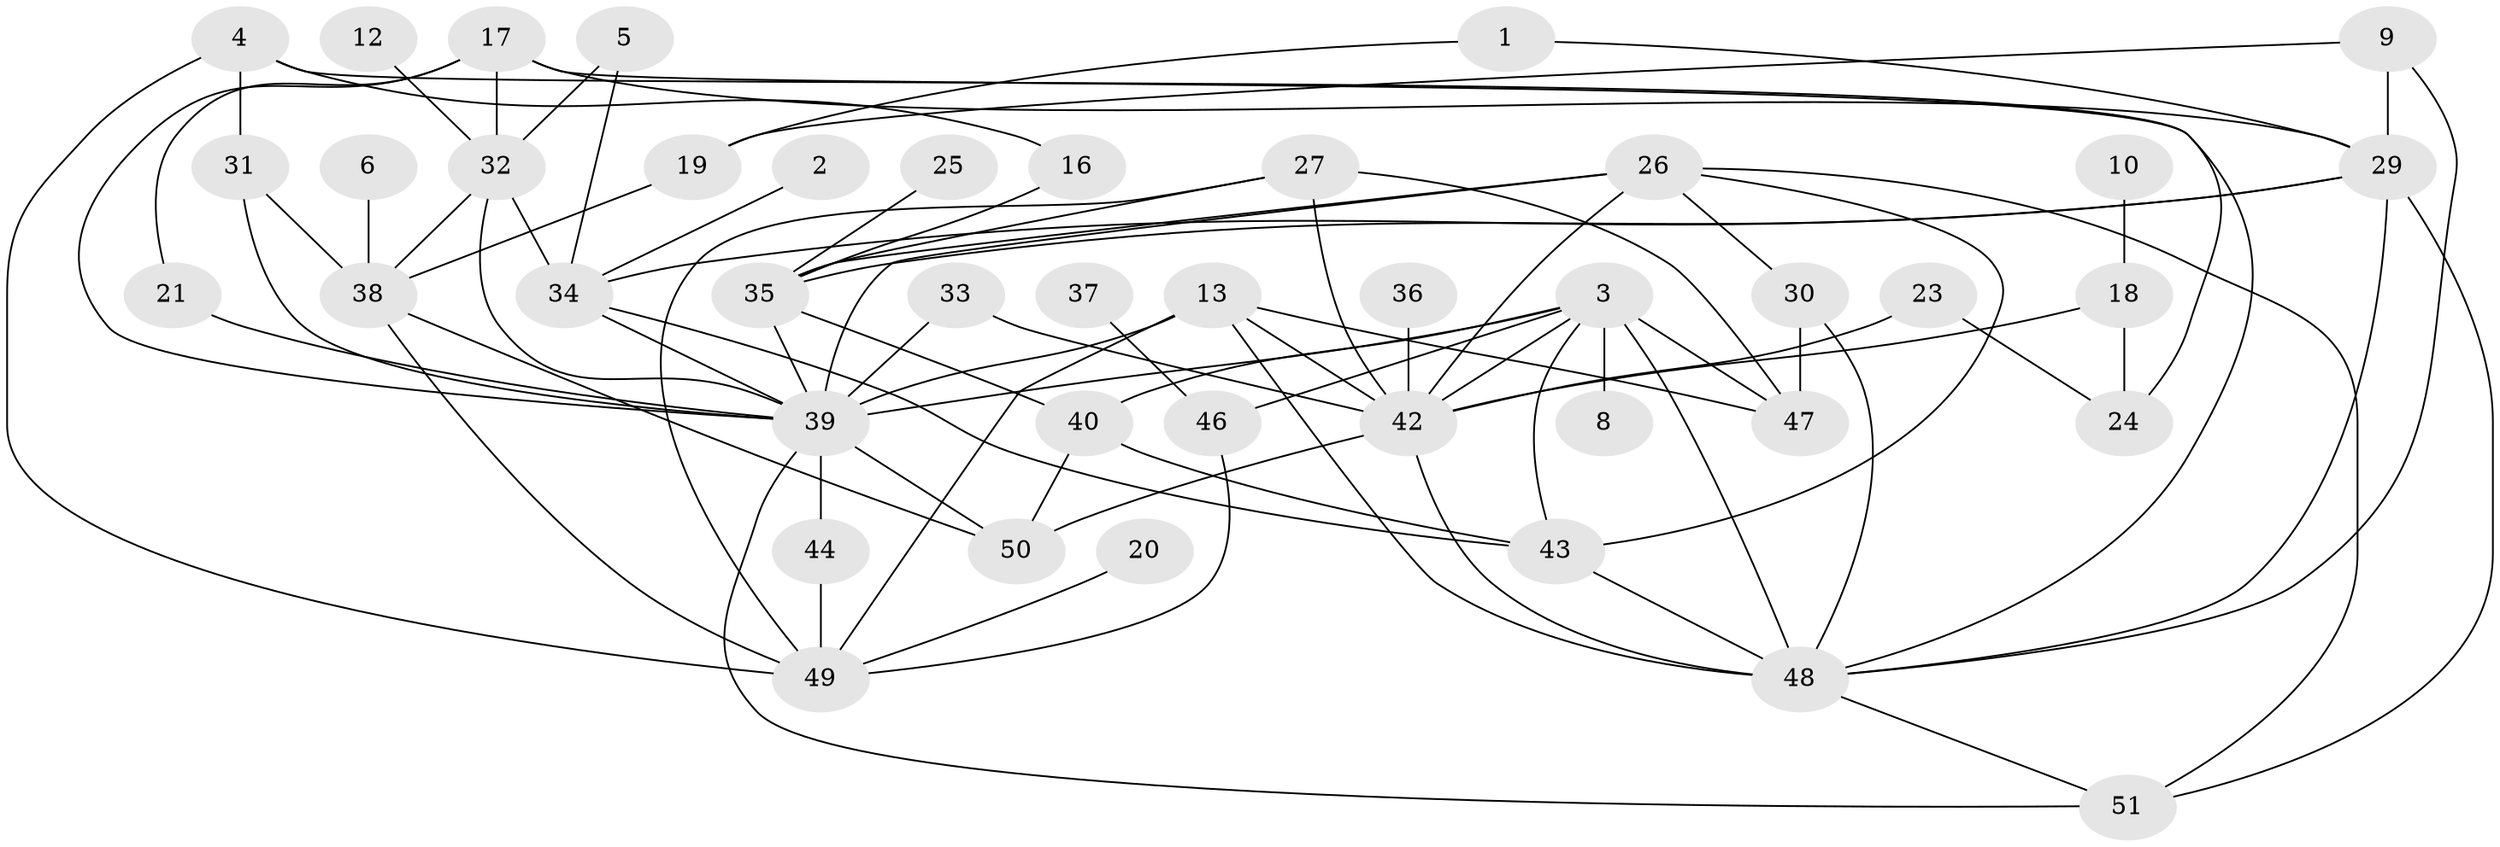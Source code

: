 // original degree distribution, {5: 0.11650485436893204, 2: 0.24271844660194175, 4: 0.0970873786407767, 6: 0.02912621359223301, 3: 0.22330097087378642, 1: 0.18446601941747573, 0: 0.07766990291262135, 7: 0.019417475728155338, 8: 0.009708737864077669}
// Generated by graph-tools (version 1.1) at 2025/25/03/09/25 03:25:16]
// undirected, 43 vertices, 84 edges
graph export_dot {
graph [start="1"]
  node [color=gray90,style=filled];
  1;
  2;
  3;
  4;
  5;
  6;
  8;
  9;
  10;
  12;
  13;
  16;
  17;
  18;
  19;
  20;
  21;
  23;
  24;
  25;
  26;
  27;
  29;
  30;
  31;
  32;
  33;
  34;
  35;
  36;
  37;
  38;
  39;
  40;
  42;
  43;
  44;
  46;
  47;
  48;
  49;
  50;
  51;
  1 -- 19 [weight=1.0];
  1 -- 29 [weight=1.0];
  2 -- 34 [weight=1.0];
  3 -- 8 [weight=1.0];
  3 -- 39 [weight=1.0];
  3 -- 40 [weight=1.0];
  3 -- 42 [weight=1.0];
  3 -- 43 [weight=1.0];
  3 -- 46 [weight=1.0];
  3 -- 47 [weight=1.0];
  3 -- 48 [weight=1.0];
  4 -- 16 [weight=1.0];
  4 -- 31 [weight=1.0];
  4 -- 48 [weight=1.0];
  4 -- 49 [weight=1.0];
  5 -- 32 [weight=1.0];
  5 -- 34 [weight=1.0];
  6 -- 38 [weight=1.0];
  9 -- 19 [weight=1.0];
  9 -- 29 [weight=1.0];
  9 -- 48 [weight=1.0];
  10 -- 18 [weight=1.0];
  12 -- 32 [weight=1.0];
  13 -- 39 [weight=1.0];
  13 -- 42 [weight=1.0];
  13 -- 47 [weight=1.0];
  13 -- 48 [weight=1.0];
  13 -- 49 [weight=1.0];
  16 -- 35 [weight=1.0];
  17 -- 21 [weight=1.0];
  17 -- 24 [weight=1.0];
  17 -- 29 [weight=1.0];
  17 -- 32 [weight=1.0];
  17 -- 39 [weight=1.0];
  18 -- 24 [weight=1.0];
  18 -- 42 [weight=1.0];
  19 -- 38 [weight=1.0];
  20 -- 49 [weight=1.0];
  21 -- 39 [weight=1.0];
  23 -- 24 [weight=1.0];
  23 -- 42 [weight=1.0];
  25 -- 35 [weight=1.0];
  26 -- 30 [weight=1.0];
  26 -- 35 [weight=1.0];
  26 -- 39 [weight=1.0];
  26 -- 42 [weight=1.0];
  26 -- 43 [weight=1.0];
  26 -- 51 [weight=1.0];
  27 -- 35 [weight=1.0];
  27 -- 42 [weight=2.0];
  27 -- 47 [weight=1.0];
  27 -- 49 [weight=1.0];
  29 -- 34 [weight=1.0];
  29 -- 35 [weight=1.0];
  29 -- 48 [weight=1.0];
  29 -- 51 [weight=1.0];
  30 -- 47 [weight=1.0];
  30 -- 48 [weight=1.0];
  31 -- 38 [weight=1.0];
  31 -- 39 [weight=1.0];
  32 -- 34 [weight=1.0];
  32 -- 38 [weight=2.0];
  32 -- 39 [weight=1.0];
  33 -- 39 [weight=2.0];
  33 -- 42 [weight=1.0];
  34 -- 39 [weight=1.0];
  34 -- 43 [weight=1.0];
  35 -- 39 [weight=1.0];
  35 -- 40 [weight=1.0];
  36 -- 42 [weight=1.0];
  37 -- 46 [weight=1.0];
  38 -- 49 [weight=1.0];
  38 -- 50 [weight=1.0];
  39 -- 44 [weight=1.0];
  39 -- 50 [weight=1.0];
  39 -- 51 [weight=1.0];
  40 -- 43 [weight=1.0];
  40 -- 50 [weight=1.0];
  42 -- 48 [weight=1.0];
  42 -- 50 [weight=1.0];
  43 -- 48 [weight=2.0];
  44 -- 49 [weight=1.0];
  46 -- 49 [weight=1.0];
  48 -- 51 [weight=1.0];
}
